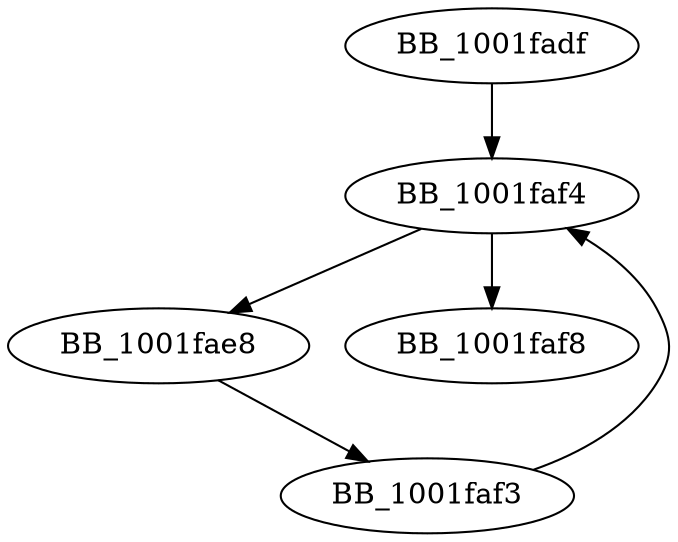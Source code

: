 DiGraph unknown_libname_18{
BB_1001fadf->BB_1001faf4
BB_1001fae8->BB_1001faf3
BB_1001faf3->BB_1001faf4
BB_1001faf4->BB_1001fae8
BB_1001faf4->BB_1001faf8
}
